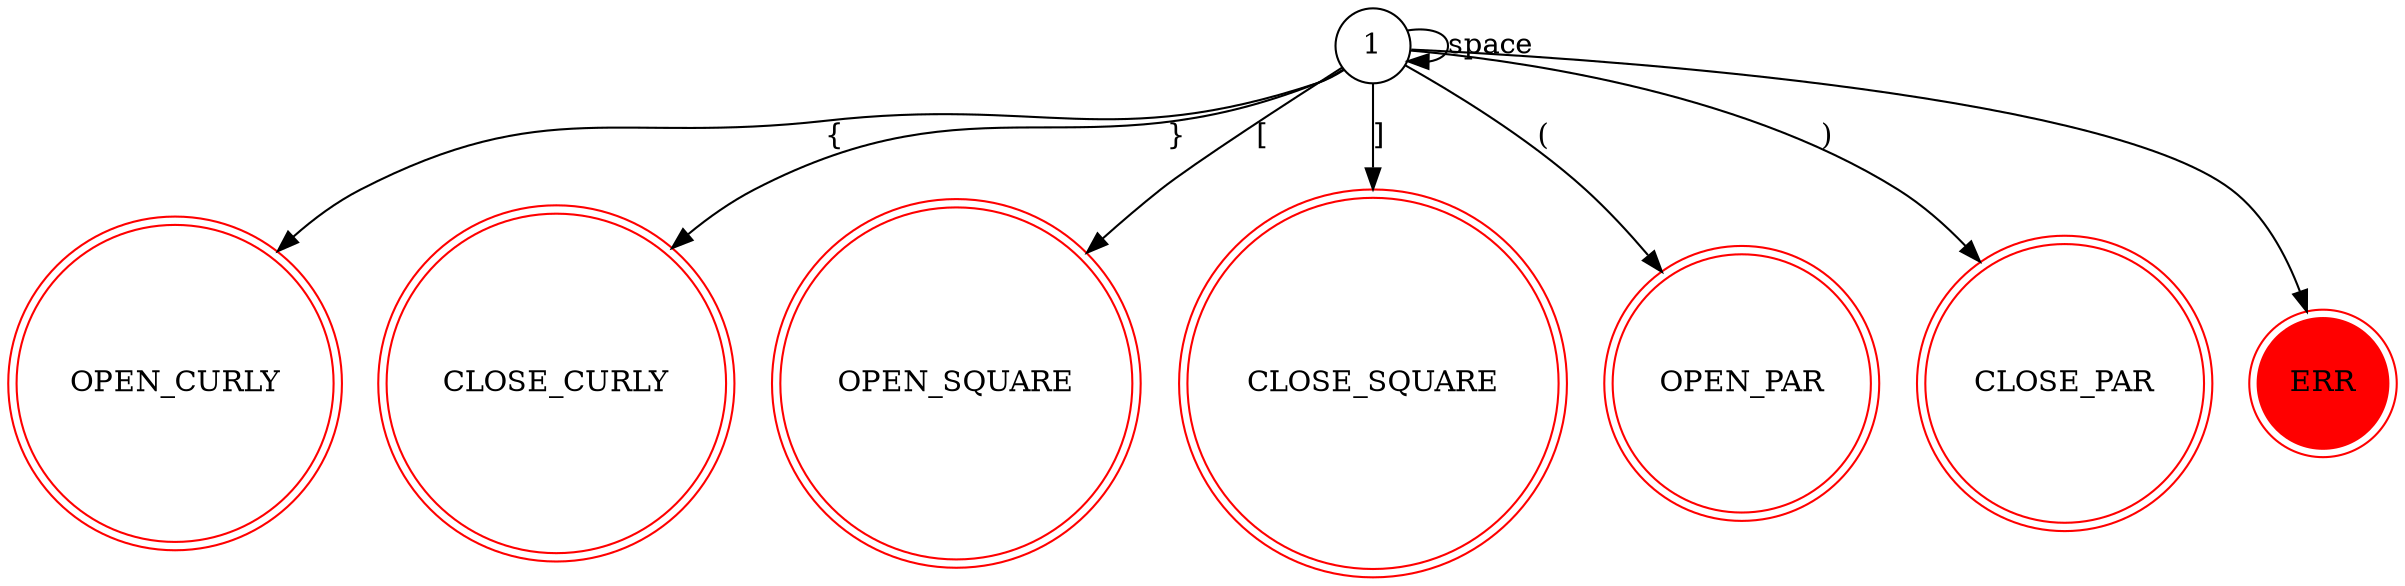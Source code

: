 digraph dfa {
  "" [shape=none]
  "1" [shape=circle]

  "20" [shape=doublecircle, label="OPEN_CURLY", color=red]
  "21" [shape=doublecircle, label="CLOSE_CURLY", color=red]
  "22" [shape=doublecircle, label="OPEN_SQUARE", color=red]
  "23" [shape=doublecircle, label="CLOSE_SQUARE", color=red]
  "24" [shape=doublecircle, label="OPEN_PAR", color=red]
  "25" [shape=doublecircle, label="CLOSE_PAR", color=red]

  "40" [shape=doublecircle, label="ERR", color=red, style=filled]

  "1" -> "1" [label="space"]
  "1" -> "40"

  "1" -> "20" [label="{"]
  "1" -> "21" [label="}"]
  "1" -> "22" [label="["]
  "1" -> "23" [label="]"]
  "1" -> "24" [label="("]
  "1" -> "25" [label=")"]
}
